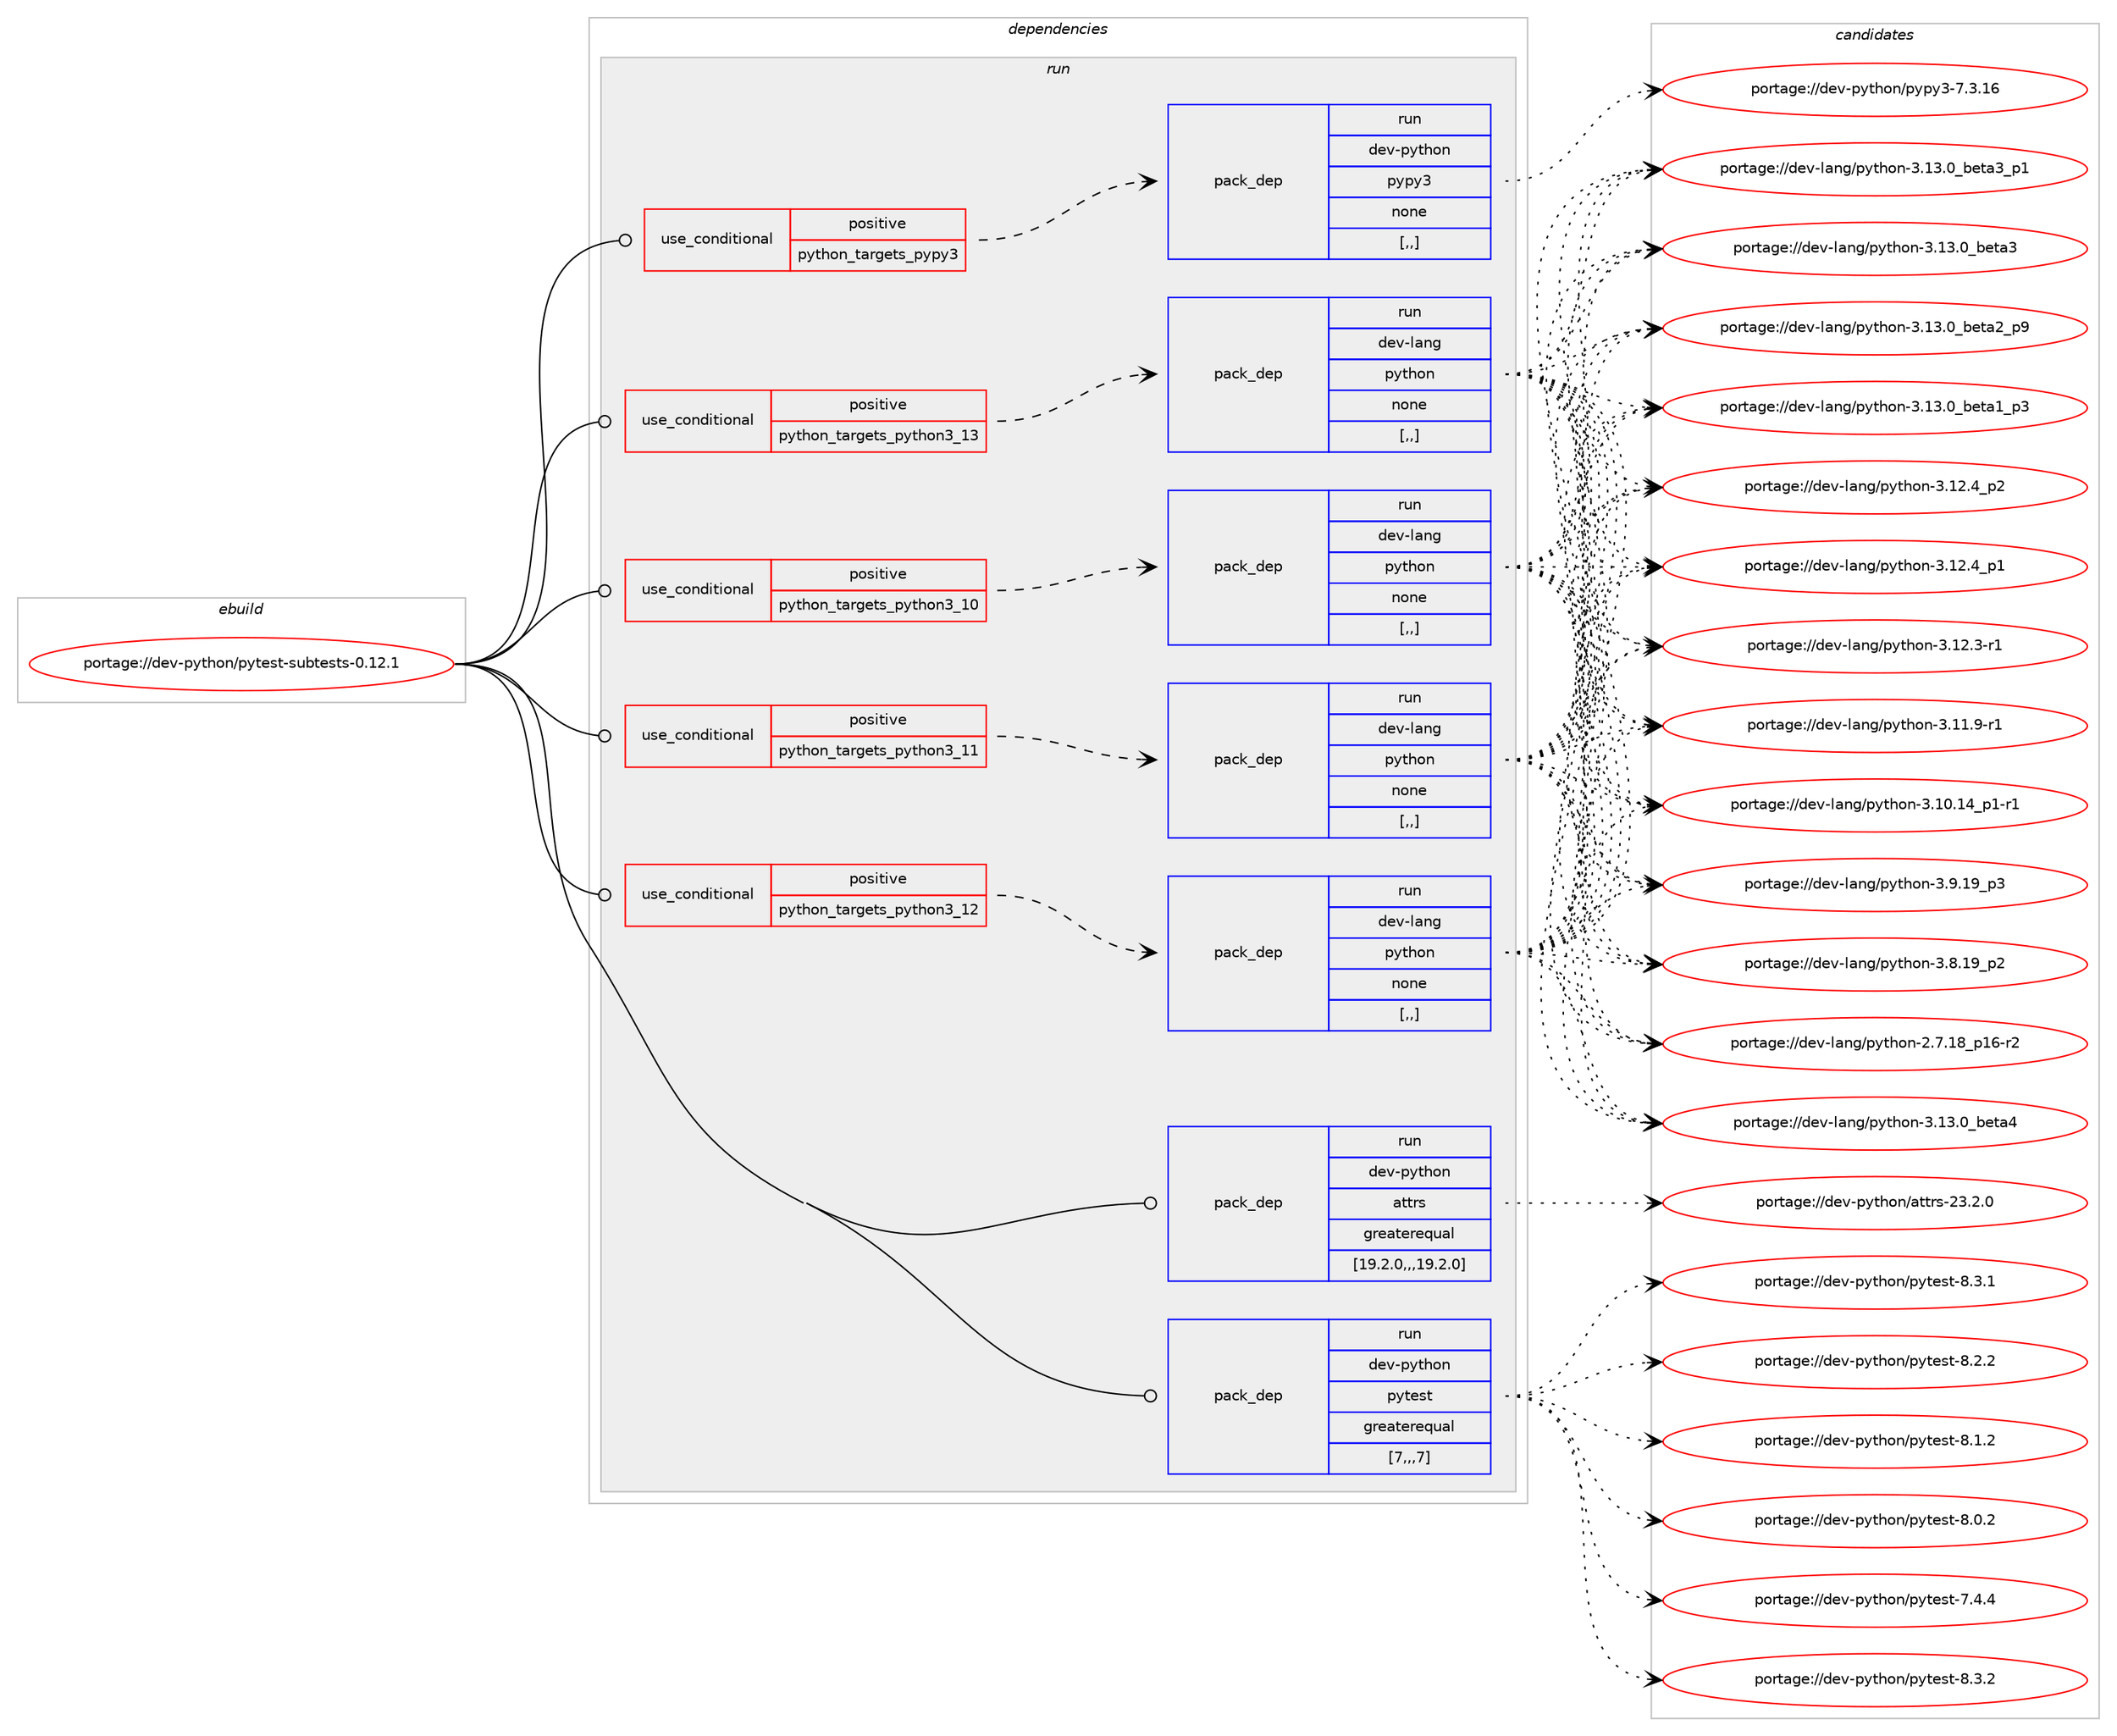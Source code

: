 digraph prolog {

# *************
# Graph options
# *************

newrank=true;
concentrate=true;
compound=true;
graph [rankdir=LR,fontname=Helvetica,fontsize=10,ranksep=1.5];#, ranksep=2.5, nodesep=0.2];
edge  [arrowhead=vee];
node  [fontname=Helvetica,fontsize=10];

# **********
# The ebuild
# **********

subgraph cluster_leftcol {
color=gray;
label=<<i>ebuild</i>>;
id [label="portage://dev-python/pytest-subtests-0.12.1", color=red, width=4, href="../dev-python/pytest-subtests-0.12.1.svg"];
}

# ****************
# The dependencies
# ****************

subgraph cluster_midcol {
color=gray;
label=<<i>dependencies</i>>;
subgraph cluster_compile {
fillcolor="#eeeeee";
style=filled;
label=<<i>compile</i>>;
}
subgraph cluster_compileandrun {
fillcolor="#eeeeee";
style=filled;
label=<<i>compile and run</i>>;
}
subgraph cluster_run {
fillcolor="#eeeeee";
style=filled;
label=<<i>run</i>>;
subgraph cond38168 {
dependency159865 [label=<<TABLE BORDER="0" CELLBORDER="1" CELLSPACING="0" CELLPADDING="4"><TR><TD ROWSPAN="3" CELLPADDING="10">use_conditional</TD></TR><TR><TD>positive</TD></TR><TR><TD>python_targets_pypy3</TD></TR></TABLE>>, shape=none, color=red];
subgraph pack120427 {
dependency159866 [label=<<TABLE BORDER="0" CELLBORDER="1" CELLSPACING="0" CELLPADDING="4" WIDTH="220"><TR><TD ROWSPAN="6" CELLPADDING="30">pack_dep</TD></TR><TR><TD WIDTH="110">run</TD></TR><TR><TD>dev-python</TD></TR><TR><TD>pypy3</TD></TR><TR><TD>none</TD></TR><TR><TD>[,,]</TD></TR></TABLE>>, shape=none, color=blue];
}
dependency159865:e -> dependency159866:w [weight=20,style="dashed",arrowhead="vee"];
}
id:e -> dependency159865:w [weight=20,style="solid",arrowhead="odot"];
subgraph cond38169 {
dependency159867 [label=<<TABLE BORDER="0" CELLBORDER="1" CELLSPACING="0" CELLPADDING="4"><TR><TD ROWSPAN="3" CELLPADDING="10">use_conditional</TD></TR><TR><TD>positive</TD></TR><TR><TD>python_targets_python3_10</TD></TR></TABLE>>, shape=none, color=red];
subgraph pack120428 {
dependency159868 [label=<<TABLE BORDER="0" CELLBORDER="1" CELLSPACING="0" CELLPADDING="4" WIDTH="220"><TR><TD ROWSPAN="6" CELLPADDING="30">pack_dep</TD></TR><TR><TD WIDTH="110">run</TD></TR><TR><TD>dev-lang</TD></TR><TR><TD>python</TD></TR><TR><TD>none</TD></TR><TR><TD>[,,]</TD></TR></TABLE>>, shape=none, color=blue];
}
dependency159867:e -> dependency159868:w [weight=20,style="dashed",arrowhead="vee"];
}
id:e -> dependency159867:w [weight=20,style="solid",arrowhead="odot"];
subgraph cond38170 {
dependency159869 [label=<<TABLE BORDER="0" CELLBORDER="1" CELLSPACING="0" CELLPADDING="4"><TR><TD ROWSPAN="3" CELLPADDING="10">use_conditional</TD></TR><TR><TD>positive</TD></TR><TR><TD>python_targets_python3_11</TD></TR></TABLE>>, shape=none, color=red];
subgraph pack120429 {
dependency159870 [label=<<TABLE BORDER="0" CELLBORDER="1" CELLSPACING="0" CELLPADDING="4" WIDTH="220"><TR><TD ROWSPAN="6" CELLPADDING="30">pack_dep</TD></TR><TR><TD WIDTH="110">run</TD></TR><TR><TD>dev-lang</TD></TR><TR><TD>python</TD></TR><TR><TD>none</TD></TR><TR><TD>[,,]</TD></TR></TABLE>>, shape=none, color=blue];
}
dependency159869:e -> dependency159870:w [weight=20,style="dashed",arrowhead="vee"];
}
id:e -> dependency159869:w [weight=20,style="solid",arrowhead="odot"];
subgraph cond38171 {
dependency159871 [label=<<TABLE BORDER="0" CELLBORDER="1" CELLSPACING="0" CELLPADDING="4"><TR><TD ROWSPAN="3" CELLPADDING="10">use_conditional</TD></TR><TR><TD>positive</TD></TR><TR><TD>python_targets_python3_12</TD></TR></TABLE>>, shape=none, color=red];
subgraph pack120430 {
dependency159872 [label=<<TABLE BORDER="0" CELLBORDER="1" CELLSPACING="0" CELLPADDING="4" WIDTH="220"><TR><TD ROWSPAN="6" CELLPADDING="30">pack_dep</TD></TR><TR><TD WIDTH="110">run</TD></TR><TR><TD>dev-lang</TD></TR><TR><TD>python</TD></TR><TR><TD>none</TD></TR><TR><TD>[,,]</TD></TR></TABLE>>, shape=none, color=blue];
}
dependency159871:e -> dependency159872:w [weight=20,style="dashed",arrowhead="vee"];
}
id:e -> dependency159871:w [weight=20,style="solid",arrowhead="odot"];
subgraph cond38172 {
dependency159873 [label=<<TABLE BORDER="0" CELLBORDER="1" CELLSPACING="0" CELLPADDING="4"><TR><TD ROWSPAN="3" CELLPADDING="10">use_conditional</TD></TR><TR><TD>positive</TD></TR><TR><TD>python_targets_python3_13</TD></TR></TABLE>>, shape=none, color=red];
subgraph pack120431 {
dependency159874 [label=<<TABLE BORDER="0" CELLBORDER="1" CELLSPACING="0" CELLPADDING="4" WIDTH="220"><TR><TD ROWSPAN="6" CELLPADDING="30">pack_dep</TD></TR><TR><TD WIDTH="110">run</TD></TR><TR><TD>dev-lang</TD></TR><TR><TD>python</TD></TR><TR><TD>none</TD></TR><TR><TD>[,,]</TD></TR></TABLE>>, shape=none, color=blue];
}
dependency159873:e -> dependency159874:w [weight=20,style="dashed",arrowhead="vee"];
}
id:e -> dependency159873:w [weight=20,style="solid",arrowhead="odot"];
subgraph pack120432 {
dependency159875 [label=<<TABLE BORDER="0" CELLBORDER="1" CELLSPACING="0" CELLPADDING="4" WIDTH="220"><TR><TD ROWSPAN="6" CELLPADDING="30">pack_dep</TD></TR><TR><TD WIDTH="110">run</TD></TR><TR><TD>dev-python</TD></TR><TR><TD>attrs</TD></TR><TR><TD>greaterequal</TD></TR><TR><TD>[19.2.0,,,19.2.0]</TD></TR></TABLE>>, shape=none, color=blue];
}
id:e -> dependency159875:w [weight=20,style="solid",arrowhead="odot"];
subgraph pack120433 {
dependency159876 [label=<<TABLE BORDER="0" CELLBORDER="1" CELLSPACING="0" CELLPADDING="4" WIDTH="220"><TR><TD ROWSPAN="6" CELLPADDING="30">pack_dep</TD></TR><TR><TD WIDTH="110">run</TD></TR><TR><TD>dev-python</TD></TR><TR><TD>pytest</TD></TR><TR><TD>greaterequal</TD></TR><TR><TD>[7,,,7]</TD></TR></TABLE>>, shape=none, color=blue];
}
id:e -> dependency159876:w [weight=20,style="solid",arrowhead="odot"];
}
}

# **************
# The candidates
# **************

subgraph cluster_choices {
rank=same;
color=gray;
label=<<i>candidates</i>>;

subgraph choice120427 {
color=black;
nodesep=1;
choice10010111845112121116104111110471121211121215145554651464954 [label="portage://dev-python/pypy3-7.3.16", color=red, width=4,href="../dev-python/pypy3-7.3.16.svg"];
dependency159866:e -> choice10010111845112121116104111110471121211121215145554651464954:w [style=dotted,weight="100"];
}
subgraph choice120428 {
color=black;
nodesep=1;
choice1001011184510897110103471121211161041111104551464951464895981011169752 [label="portage://dev-lang/python-3.13.0_beta4", color=red, width=4,href="../dev-lang/python-3.13.0_beta4.svg"];
choice10010111845108971101034711212111610411111045514649514648959810111697519511249 [label="portage://dev-lang/python-3.13.0_beta3_p1", color=red, width=4,href="../dev-lang/python-3.13.0_beta3_p1.svg"];
choice1001011184510897110103471121211161041111104551464951464895981011169751 [label="portage://dev-lang/python-3.13.0_beta3", color=red, width=4,href="../dev-lang/python-3.13.0_beta3.svg"];
choice10010111845108971101034711212111610411111045514649514648959810111697509511257 [label="portage://dev-lang/python-3.13.0_beta2_p9", color=red, width=4,href="../dev-lang/python-3.13.0_beta2_p9.svg"];
choice10010111845108971101034711212111610411111045514649514648959810111697499511251 [label="portage://dev-lang/python-3.13.0_beta1_p3", color=red, width=4,href="../dev-lang/python-3.13.0_beta1_p3.svg"];
choice100101118451089711010347112121116104111110455146495046529511250 [label="portage://dev-lang/python-3.12.4_p2", color=red, width=4,href="../dev-lang/python-3.12.4_p2.svg"];
choice100101118451089711010347112121116104111110455146495046529511249 [label="portage://dev-lang/python-3.12.4_p1", color=red, width=4,href="../dev-lang/python-3.12.4_p1.svg"];
choice100101118451089711010347112121116104111110455146495046514511449 [label="portage://dev-lang/python-3.12.3-r1", color=red, width=4,href="../dev-lang/python-3.12.3-r1.svg"];
choice100101118451089711010347112121116104111110455146494946574511449 [label="portage://dev-lang/python-3.11.9-r1", color=red, width=4,href="../dev-lang/python-3.11.9-r1.svg"];
choice100101118451089711010347112121116104111110455146494846495295112494511449 [label="portage://dev-lang/python-3.10.14_p1-r1", color=red, width=4,href="../dev-lang/python-3.10.14_p1-r1.svg"];
choice100101118451089711010347112121116104111110455146574649579511251 [label="portage://dev-lang/python-3.9.19_p3", color=red, width=4,href="../dev-lang/python-3.9.19_p3.svg"];
choice100101118451089711010347112121116104111110455146564649579511250 [label="portage://dev-lang/python-3.8.19_p2", color=red, width=4,href="../dev-lang/python-3.8.19_p2.svg"];
choice100101118451089711010347112121116104111110455046554649569511249544511450 [label="portage://dev-lang/python-2.7.18_p16-r2", color=red, width=4,href="../dev-lang/python-2.7.18_p16-r2.svg"];
dependency159868:e -> choice1001011184510897110103471121211161041111104551464951464895981011169752:w [style=dotted,weight="100"];
dependency159868:e -> choice10010111845108971101034711212111610411111045514649514648959810111697519511249:w [style=dotted,weight="100"];
dependency159868:e -> choice1001011184510897110103471121211161041111104551464951464895981011169751:w [style=dotted,weight="100"];
dependency159868:e -> choice10010111845108971101034711212111610411111045514649514648959810111697509511257:w [style=dotted,weight="100"];
dependency159868:e -> choice10010111845108971101034711212111610411111045514649514648959810111697499511251:w [style=dotted,weight="100"];
dependency159868:e -> choice100101118451089711010347112121116104111110455146495046529511250:w [style=dotted,weight="100"];
dependency159868:e -> choice100101118451089711010347112121116104111110455146495046529511249:w [style=dotted,weight="100"];
dependency159868:e -> choice100101118451089711010347112121116104111110455146495046514511449:w [style=dotted,weight="100"];
dependency159868:e -> choice100101118451089711010347112121116104111110455146494946574511449:w [style=dotted,weight="100"];
dependency159868:e -> choice100101118451089711010347112121116104111110455146494846495295112494511449:w [style=dotted,weight="100"];
dependency159868:e -> choice100101118451089711010347112121116104111110455146574649579511251:w [style=dotted,weight="100"];
dependency159868:e -> choice100101118451089711010347112121116104111110455146564649579511250:w [style=dotted,weight="100"];
dependency159868:e -> choice100101118451089711010347112121116104111110455046554649569511249544511450:w [style=dotted,weight="100"];
}
subgraph choice120429 {
color=black;
nodesep=1;
choice1001011184510897110103471121211161041111104551464951464895981011169752 [label="portage://dev-lang/python-3.13.0_beta4", color=red, width=4,href="../dev-lang/python-3.13.0_beta4.svg"];
choice10010111845108971101034711212111610411111045514649514648959810111697519511249 [label="portage://dev-lang/python-3.13.0_beta3_p1", color=red, width=4,href="../dev-lang/python-3.13.0_beta3_p1.svg"];
choice1001011184510897110103471121211161041111104551464951464895981011169751 [label="portage://dev-lang/python-3.13.0_beta3", color=red, width=4,href="../dev-lang/python-3.13.0_beta3.svg"];
choice10010111845108971101034711212111610411111045514649514648959810111697509511257 [label="portage://dev-lang/python-3.13.0_beta2_p9", color=red, width=4,href="../dev-lang/python-3.13.0_beta2_p9.svg"];
choice10010111845108971101034711212111610411111045514649514648959810111697499511251 [label="portage://dev-lang/python-3.13.0_beta1_p3", color=red, width=4,href="../dev-lang/python-3.13.0_beta1_p3.svg"];
choice100101118451089711010347112121116104111110455146495046529511250 [label="portage://dev-lang/python-3.12.4_p2", color=red, width=4,href="../dev-lang/python-3.12.4_p2.svg"];
choice100101118451089711010347112121116104111110455146495046529511249 [label="portage://dev-lang/python-3.12.4_p1", color=red, width=4,href="../dev-lang/python-3.12.4_p1.svg"];
choice100101118451089711010347112121116104111110455146495046514511449 [label="portage://dev-lang/python-3.12.3-r1", color=red, width=4,href="../dev-lang/python-3.12.3-r1.svg"];
choice100101118451089711010347112121116104111110455146494946574511449 [label="portage://dev-lang/python-3.11.9-r1", color=red, width=4,href="../dev-lang/python-3.11.9-r1.svg"];
choice100101118451089711010347112121116104111110455146494846495295112494511449 [label="portage://dev-lang/python-3.10.14_p1-r1", color=red, width=4,href="../dev-lang/python-3.10.14_p1-r1.svg"];
choice100101118451089711010347112121116104111110455146574649579511251 [label="portage://dev-lang/python-3.9.19_p3", color=red, width=4,href="../dev-lang/python-3.9.19_p3.svg"];
choice100101118451089711010347112121116104111110455146564649579511250 [label="portage://dev-lang/python-3.8.19_p2", color=red, width=4,href="../dev-lang/python-3.8.19_p2.svg"];
choice100101118451089711010347112121116104111110455046554649569511249544511450 [label="portage://dev-lang/python-2.7.18_p16-r2", color=red, width=4,href="../dev-lang/python-2.7.18_p16-r2.svg"];
dependency159870:e -> choice1001011184510897110103471121211161041111104551464951464895981011169752:w [style=dotted,weight="100"];
dependency159870:e -> choice10010111845108971101034711212111610411111045514649514648959810111697519511249:w [style=dotted,weight="100"];
dependency159870:e -> choice1001011184510897110103471121211161041111104551464951464895981011169751:w [style=dotted,weight="100"];
dependency159870:e -> choice10010111845108971101034711212111610411111045514649514648959810111697509511257:w [style=dotted,weight="100"];
dependency159870:e -> choice10010111845108971101034711212111610411111045514649514648959810111697499511251:w [style=dotted,weight="100"];
dependency159870:e -> choice100101118451089711010347112121116104111110455146495046529511250:w [style=dotted,weight="100"];
dependency159870:e -> choice100101118451089711010347112121116104111110455146495046529511249:w [style=dotted,weight="100"];
dependency159870:e -> choice100101118451089711010347112121116104111110455146495046514511449:w [style=dotted,weight="100"];
dependency159870:e -> choice100101118451089711010347112121116104111110455146494946574511449:w [style=dotted,weight="100"];
dependency159870:e -> choice100101118451089711010347112121116104111110455146494846495295112494511449:w [style=dotted,weight="100"];
dependency159870:e -> choice100101118451089711010347112121116104111110455146574649579511251:w [style=dotted,weight="100"];
dependency159870:e -> choice100101118451089711010347112121116104111110455146564649579511250:w [style=dotted,weight="100"];
dependency159870:e -> choice100101118451089711010347112121116104111110455046554649569511249544511450:w [style=dotted,weight="100"];
}
subgraph choice120430 {
color=black;
nodesep=1;
choice1001011184510897110103471121211161041111104551464951464895981011169752 [label="portage://dev-lang/python-3.13.0_beta4", color=red, width=4,href="../dev-lang/python-3.13.0_beta4.svg"];
choice10010111845108971101034711212111610411111045514649514648959810111697519511249 [label="portage://dev-lang/python-3.13.0_beta3_p1", color=red, width=4,href="../dev-lang/python-3.13.0_beta3_p1.svg"];
choice1001011184510897110103471121211161041111104551464951464895981011169751 [label="portage://dev-lang/python-3.13.0_beta3", color=red, width=4,href="../dev-lang/python-3.13.0_beta3.svg"];
choice10010111845108971101034711212111610411111045514649514648959810111697509511257 [label="portage://dev-lang/python-3.13.0_beta2_p9", color=red, width=4,href="../dev-lang/python-3.13.0_beta2_p9.svg"];
choice10010111845108971101034711212111610411111045514649514648959810111697499511251 [label="portage://dev-lang/python-3.13.0_beta1_p3", color=red, width=4,href="../dev-lang/python-3.13.0_beta1_p3.svg"];
choice100101118451089711010347112121116104111110455146495046529511250 [label="portage://dev-lang/python-3.12.4_p2", color=red, width=4,href="../dev-lang/python-3.12.4_p2.svg"];
choice100101118451089711010347112121116104111110455146495046529511249 [label="portage://dev-lang/python-3.12.4_p1", color=red, width=4,href="../dev-lang/python-3.12.4_p1.svg"];
choice100101118451089711010347112121116104111110455146495046514511449 [label="portage://dev-lang/python-3.12.3-r1", color=red, width=4,href="../dev-lang/python-3.12.3-r1.svg"];
choice100101118451089711010347112121116104111110455146494946574511449 [label="portage://dev-lang/python-3.11.9-r1", color=red, width=4,href="../dev-lang/python-3.11.9-r1.svg"];
choice100101118451089711010347112121116104111110455146494846495295112494511449 [label="portage://dev-lang/python-3.10.14_p1-r1", color=red, width=4,href="../dev-lang/python-3.10.14_p1-r1.svg"];
choice100101118451089711010347112121116104111110455146574649579511251 [label="portage://dev-lang/python-3.9.19_p3", color=red, width=4,href="../dev-lang/python-3.9.19_p3.svg"];
choice100101118451089711010347112121116104111110455146564649579511250 [label="portage://dev-lang/python-3.8.19_p2", color=red, width=4,href="../dev-lang/python-3.8.19_p2.svg"];
choice100101118451089711010347112121116104111110455046554649569511249544511450 [label="portage://dev-lang/python-2.7.18_p16-r2", color=red, width=4,href="../dev-lang/python-2.7.18_p16-r2.svg"];
dependency159872:e -> choice1001011184510897110103471121211161041111104551464951464895981011169752:w [style=dotted,weight="100"];
dependency159872:e -> choice10010111845108971101034711212111610411111045514649514648959810111697519511249:w [style=dotted,weight="100"];
dependency159872:e -> choice1001011184510897110103471121211161041111104551464951464895981011169751:w [style=dotted,weight="100"];
dependency159872:e -> choice10010111845108971101034711212111610411111045514649514648959810111697509511257:w [style=dotted,weight="100"];
dependency159872:e -> choice10010111845108971101034711212111610411111045514649514648959810111697499511251:w [style=dotted,weight="100"];
dependency159872:e -> choice100101118451089711010347112121116104111110455146495046529511250:w [style=dotted,weight="100"];
dependency159872:e -> choice100101118451089711010347112121116104111110455146495046529511249:w [style=dotted,weight="100"];
dependency159872:e -> choice100101118451089711010347112121116104111110455146495046514511449:w [style=dotted,weight="100"];
dependency159872:e -> choice100101118451089711010347112121116104111110455146494946574511449:w [style=dotted,weight="100"];
dependency159872:e -> choice100101118451089711010347112121116104111110455146494846495295112494511449:w [style=dotted,weight="100"];
dependency159872:e -> choice100101118451089711010347112121116104111110455146574649579511251:w [style=dotted,weight="100"];
dependency159872:e -> choice100101118451089711010347112121116104111110455146564649579511250:w [style=dotted,weight="100"];
dependency159872:e -> choice100101118451089711010347112121116104111110455046554649569511249544511450:w [style=dotted,weight="100"];
}
subgraph choice120431 {
color=black;
nodesep=1;
choice1001011184510897110103471121211161041111104551464951464895981011169752 [label="portage://dev-lang/python-3.13.0_beta4", color=red, width=4,href="../dev-lang/python-3.13.0_beta4.svg"];
choice10010111845108971101034711212111610411111045514649514648959810111697519511249 [label="portage://dev-lang/python-3.13.0_beta3_p1", color=red, width=4,href="../dev-lang/python-3.13.0_beta3_p1.svg"];
choice1001011184510897110103471121211161041111104551464951464895981011169751 [label="portage://dev-lang/python-3.13.0_beta3", color=red, width=4,href="../dev-lang/python-3.13.0_beta3.svg"];
choice10010111845108971101034711212111610411111045514649514648959810111697509511257 [label="portage://dev-lang/python-3.13.0_beta2_p9", color=red, width=4,href="../dev-lang/python-3.13.0_beta2_p9.svg"];
choice10010111845108971101034711212111610411111045514649514648959810111697499511251 [label="portage://dev-lang/python-3.13.0_beta1_p3", color=red, width=4,href="../dev-lang/python-3.13.0_beta1_p3.svg"];
choice100101118451089711010347112121116104111110455146495046529511250 [label="portage://dev-lang/python-3.12.4_p2", color=red, width=4,href="../dev-lang/python-3.12.4_p2.svg"];
choice100101118451089711010347112121116104111110455146495046529511249 [label="portage://dev-lang/python-3.12.4_p1", color=red, width=4,href="../dev-lang/python-3.12.4_p1.svg"];
choice100101118451089711010347112121116104111110455146495046514511449 [label="portage://dev-lang/python-3.12.3-r1", color=red, width=4,href="../dev-lang/python-3.12.3-r1.svg"];
choice100101118451089711010347112121116104111110455146494946574511449 [label="portage://dev-lang/python-3.11.9-r1", color=red, width=4,href="../dev-lang/python-3.11.9-r1.svg"];
choice100101118451089711010347112121116104111110455146494846495295112494511449 [label="portage://dev-lang/python-3.10.14_p1-r1", color=red, width=4,href="../dev-lang/python-3.10.14_p1-r1.svg"];
choice100101118451089711010347112121116104111110455146574649579511251 [label="portage://dev-lang/python-3.9.19_p3", color=red, width=4,href="../dev-lang/python-3.9.19_p3.svg"];
choice100101118451089711010347112121116104111110455146564649579511250 [label="portage://dev-lang/python-3.8.19_p2", color=red, width=4,href="../dev-lang/python-3.8.19_p2.svg"];
choice100101118451089711010347112121116104111110455046554649569511249544511450 [label="portage://dev-lang/python-2.7.18_p16-r2", color=red, width=4,href="../dev-lang/python-2.7.18_p16-r2.svg"];
dependency159874:e -> choice1001011184510897110103471121211161041111104551464951464895981011169752:w [style=dotted,weight="100"];
dependency159874:e -> choice10010111845108971101034711212111610411111045514649514648959810111697519511249:w [style=dotted,weight="100"];
dependency159874:e -> choice1001011184510897110103471121211161041111104551464951464895981011169751:w [style=dotted,weight="100"];
dependency159874:e -> choice10010111845108971101034711212111610411111045514649514648959810111697509511257:w [style=dotted,weight="100"];
dependency159874:e -> choice10010111845108971101034711212111610411111045514649514648959810111697499511251:w [style=dotted,weight="100"];
dependency159874:e -> choice100101118451089711010347112121116104111110455146495046529511250:w [style=dotted,weight="100"];
dependency159874:e -> choice100101118451089711010347112121116104111110455146495046529511249:w [style=dotted,weight="100"];
dependency159874:e -> choice100101118451089711010347112121116104111110455146495046514511449:w [style=dotted,weight="100"];
dependency159874:e -> choice100101118451089711010347112121116104111110455146494946574511449:w [style=dotted,weight="100"];
dependency159874:e -> choice100101118451089711010347112121116104111110455146494846495295112494511449:w [style=dotted,weight="100"];
dependency159874:e -> choice100101118451089711010347112121116104111110455146574649579511251:w [style=dotted,weight="100"];
dependency159874:e -> choice100101118451089711010347112121116104111110455146564649579511250:w [style=dotted,weight="100"];
dependency159874:e -> choice100101118451089711010347112121116104111110455046554649569511249544511450:w [style=dotted,weight="100"];
}
subgraph choice120432 {
color=black;
nodesep=1;
choice10010111845112121116104111110479711611611411545505146504648 [label="portage://dev-python/attrs-23.2.0", color=red, width=4,href="../dev-python/attrs-23.2.0.svg"];
dependency159875:e -> choice10010111845112121116104111110479711611611411545505146504648:w [style=dotted,weight="100"];
}
subgraph choice120433 {
color=black;
nodesep=1;
choice1001011184511212111610411111047112121116101115116455646514650 [label="portage://dev-python/pytest-8.3.2", color=red, width=4,href="../dev-python/pytest-8.3.2.svg"];
choice1001011184511212111610411111047112121116101115116455646514649 [label="portage://dev-python/pytest-8.3.1", color=red, width=4,href="../dev-python/pytest-8.3.1.svg"];
choice1001011184511212111610411111047112121116101115116455646504650 [label="portage://dev-python/pytest-8.2.2", color=red, width=4,href="../dev-python/pytest-8.2.2.svg"];
choice1001011184511212111610411111047112121116101115116455646494650 [label="portage://dev-python/pytest-8.1.2", color=red, width=4,href="../dev-python/pytest-8.1.2.svg"];
choice1001011184511212111610411111047112121116101115116455646484650 [label="portage://dev-python/pytest-8.0.2", color=red, width=4,href="../dev-python/pytest-8.0.2.svg"];
choice1001011184511212111610411111047112121116101115116455546524652 [label="portage://dev-python/pytest-7.4.4", color=red, width=4,href="../dev-python/pytest-7.4.4.svg"];
dependency159876:e -> choice1001011184511212111610411111047112121116101115116455646514650:w [style=dotted,weight="100"];
dependency159876:e -> choice1001011184511212111610411111047112121116101115116455646514649:w [style=dotted,weight="100"];
dependency159876:e -> choice1001011184511212111610411111047112121116101115116455646504650:w [style=dotted,weight="100"];
dependency159876:e -> choice1001011184511212111610411111047112121116101115116455646494650:w [style=dotted,weight="100"];
dependency159876:e -> choice1001011184511212111610411111047112121116101115116455646484650:w [style=dotted,weight="100"];
dependency159876:e -> choice1001011184511212111610411111047112121116101115116455546524652:w [style=dotted,weight="100"];
}
}

}
